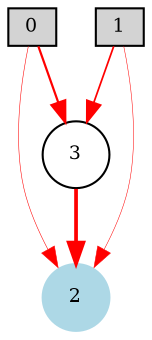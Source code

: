 digraph {
	node [fontsize=9 height=0.2 shape=circle width=0.2]
		0 [shape=box style=filled]
		1 [shape=box style=filled]
		2 [color=lightblue style=filled]
			1 -> 2 [color=red penwidth=0.24421623073998197 style=solid]
			0 -> 3 [color=red penwidth=1.0601374184740195 style=solid]
			1 -> 3 [color=red penwidth=0.8268147101202376 style=solid]
			3 -> 2 [color=red penwidth=1.7941961490939975 style=solid]
			0 -> 2 [color=red penwidth=0.2606548367054159 style=solid]
}